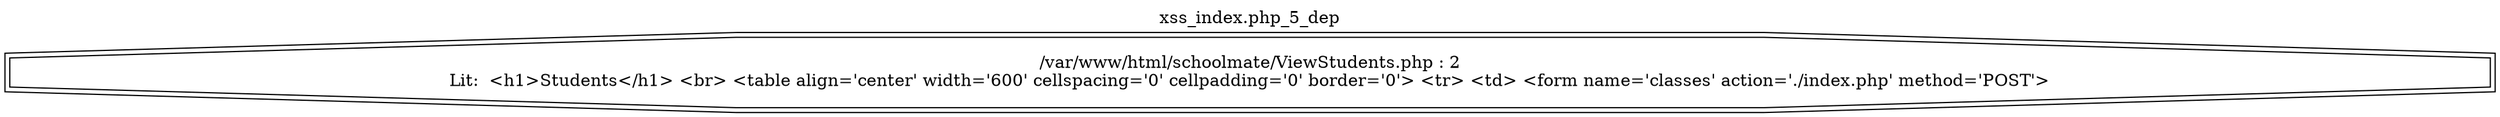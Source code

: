 digraph cfg {
  label="xss_index.php_5_dep";
  labelloc=t;
  n1 [shape=doubleoctagon, label="/var/www/html/schoolmate/ViewStudents.php : 2\nLit:  <h1>Students</h1> <br> <table align='center' width='600' cellspacing='0' cellpadding='0' border='0'> <tr> <td> <form name='classes' action='./index.php' method='POST'>\n"];
}
